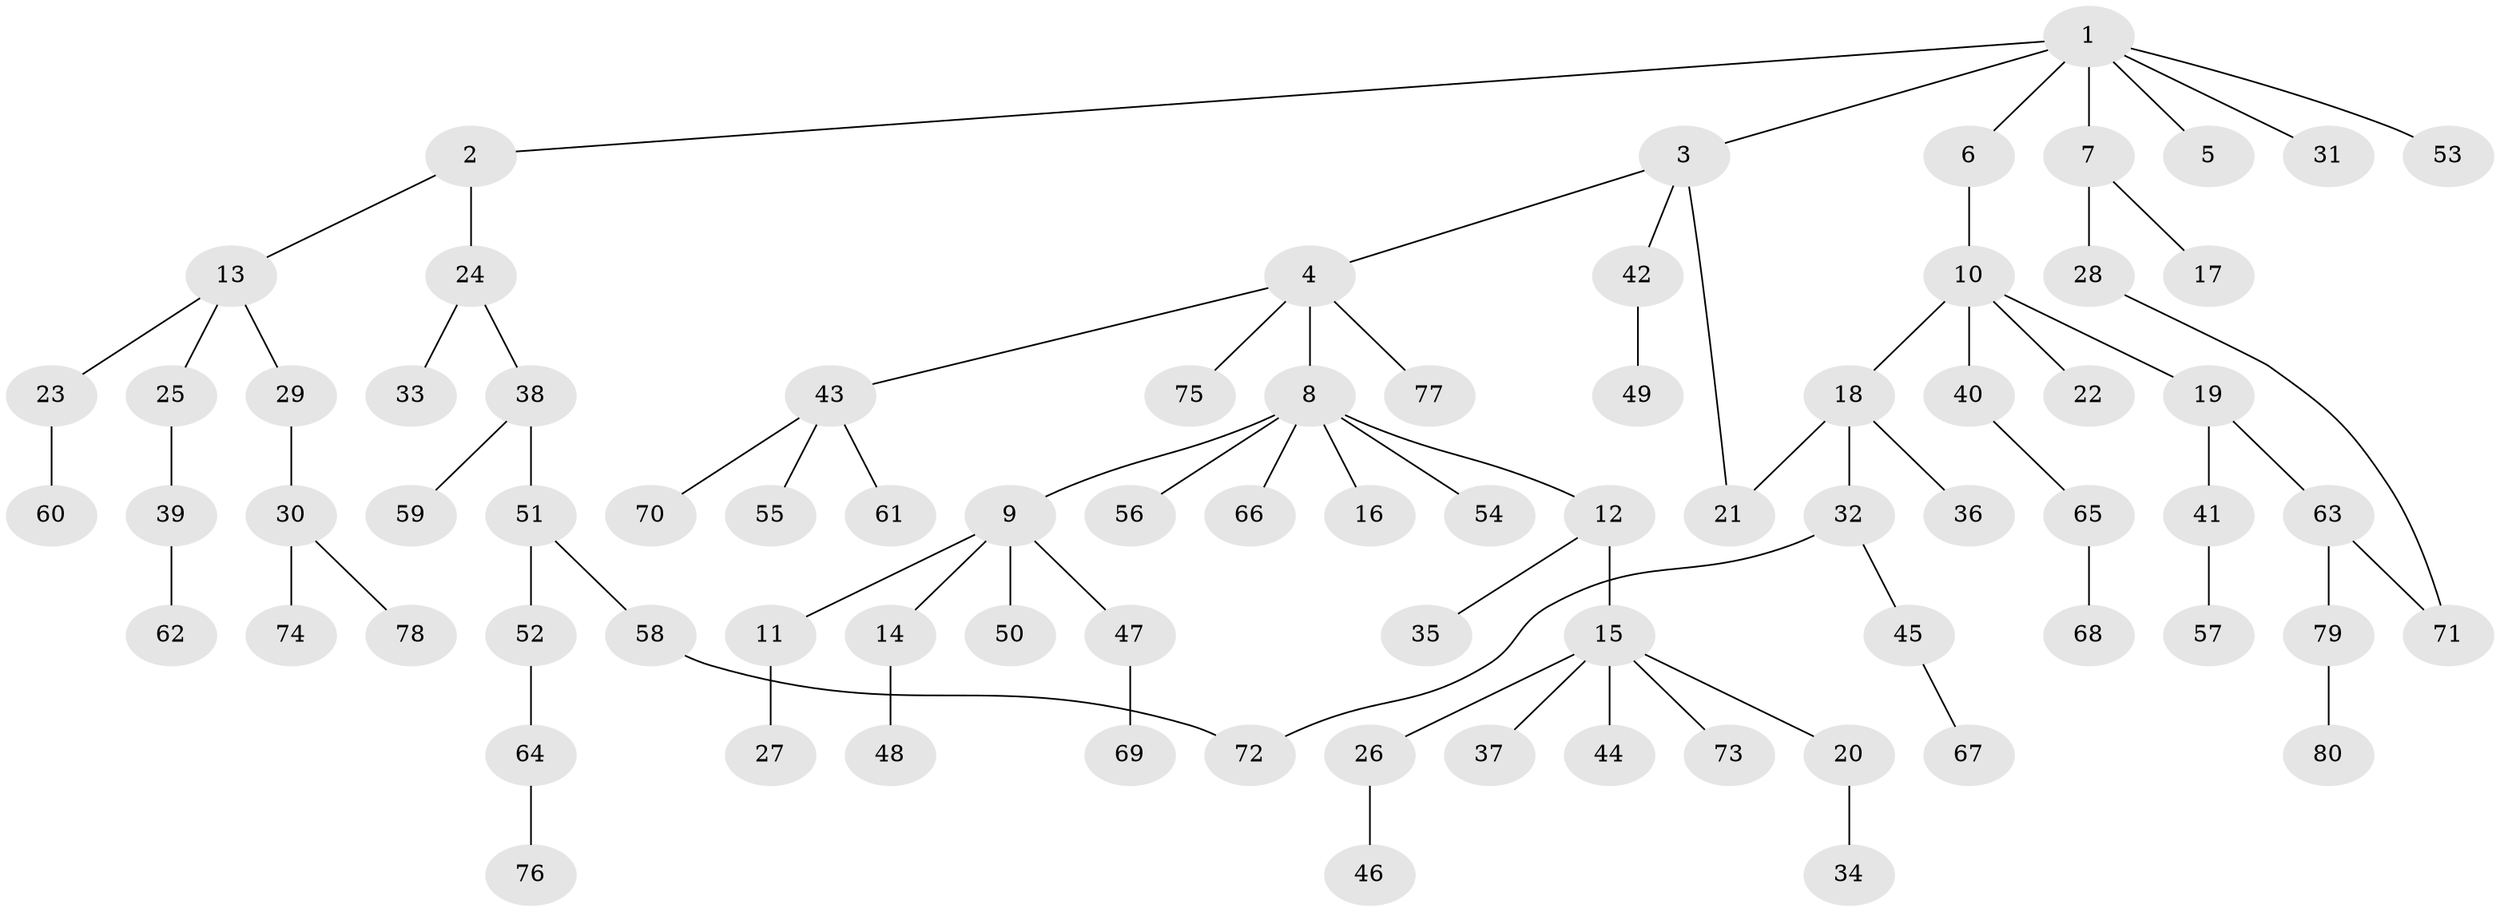 // coarse degree distribution, {8: 0.037037037037037035, 4: 0.09259259259259259, 1: 0.5555555555555556, 2: 0.16666666666666666, 5: 0.037037037037037035, 3: 0.1111111111111111}
// Generated by graph-tools (version 1.1) at 2025/41/03/06/25 10:41:29]
// undirected, 80 vertices, 82 edges
graph export_dot {
graph [start="1"]
  node [color=gray90,style=filled];
  1;
  2;
  3;
  4;
  5;
  6;
  7;
  8;
  9;
  10;
  11;
  12;
  13;
  14;
  15;
  16;
  17;
  18;
  19;
  20;
  21;
  22;
  23;
  24;
  25;
  26;
  27;
  28;
  29;
  30;
  31;
  32;
  33;
  34;
  35;
  36;
  37;
  38;
  39;
  40;
  41;
  42;
  43;
  44;
  45;
  46;
  47;
  48;
  49;
  50;
  51;
  52;
  53;
  54;
  55;
  56;
  57;
  58;
  59;
  60;
  61;
  62;
  63;
  64;
  65;
  66;
  67;
  68;
  69;
  70;
  71;
  72;
  73;
  74;
  75;
  76;
  77;
  78;
  79;
  80;
  1 -- 2;
  1 -- 3;
  1 -- 5;
  1 -- 6;
  1 -- 7;
  1 -- 31;
  1 -- 53;
  2 -- 13;
  2 -- 24;
  3 -- 4;
  3 -- 42;
  3 -- 21;
  4 -- 8;
  4 -- 43;
  4 -- 75;
  4 -- 77;
  6 -- 10;
  7 -- 17;
  7 -- 28;
  8 -- 9;
  8 -- 12;
  8 -- 16;
  8 -- 54;
  8 -- 56;
  8 -- 66;
  9 -- 11;
  9 -- 14;
  9 -- 47;
  9 -- 50;
  10 -- 18;
  10 -- 19;
  10 -- 22;
  10 -- 40;
  11 -- 27;
  12 -- 15;
  12 -- 35;
  13 -- 23;
  13 -- 25;
  13 -- 29;
  14 -- 48;
  15 -- 20;
  15 -- 26;
  15 -- 37;
  15 -- 44;
  15 -- 73;
  18 -- 21;
  18 -- 32;
  18 -- 36;
  19 -- 41;
  19 -- 63;
  20 -- 34;
  23 -- 60;
  24 -- 33;
  24 -- 38;
  25 -- 39;
  26 -- 46;
  28 -- 71;
  29 -- 30;
  30 -- 74;
  30 -- 78;
  32 -- 45;
  32 -- 72;
  38 -- 51;
  38 -- 59;
  39 -- 62;
  40 -- 65;
  41 -- 57;
  42 -- 49;
  43 -- 55;
  43 -- 61;
  43 -- 70;
  45 -- 67;
  47 -- 69;
  51 -- 52;
  51 -- 58;
  52 -- 64;
  58 -- 72;
  63 -- 71;
  63 -- 79;
  64 -- 76;
  65 -- 68;
  79 -- 80;
}
